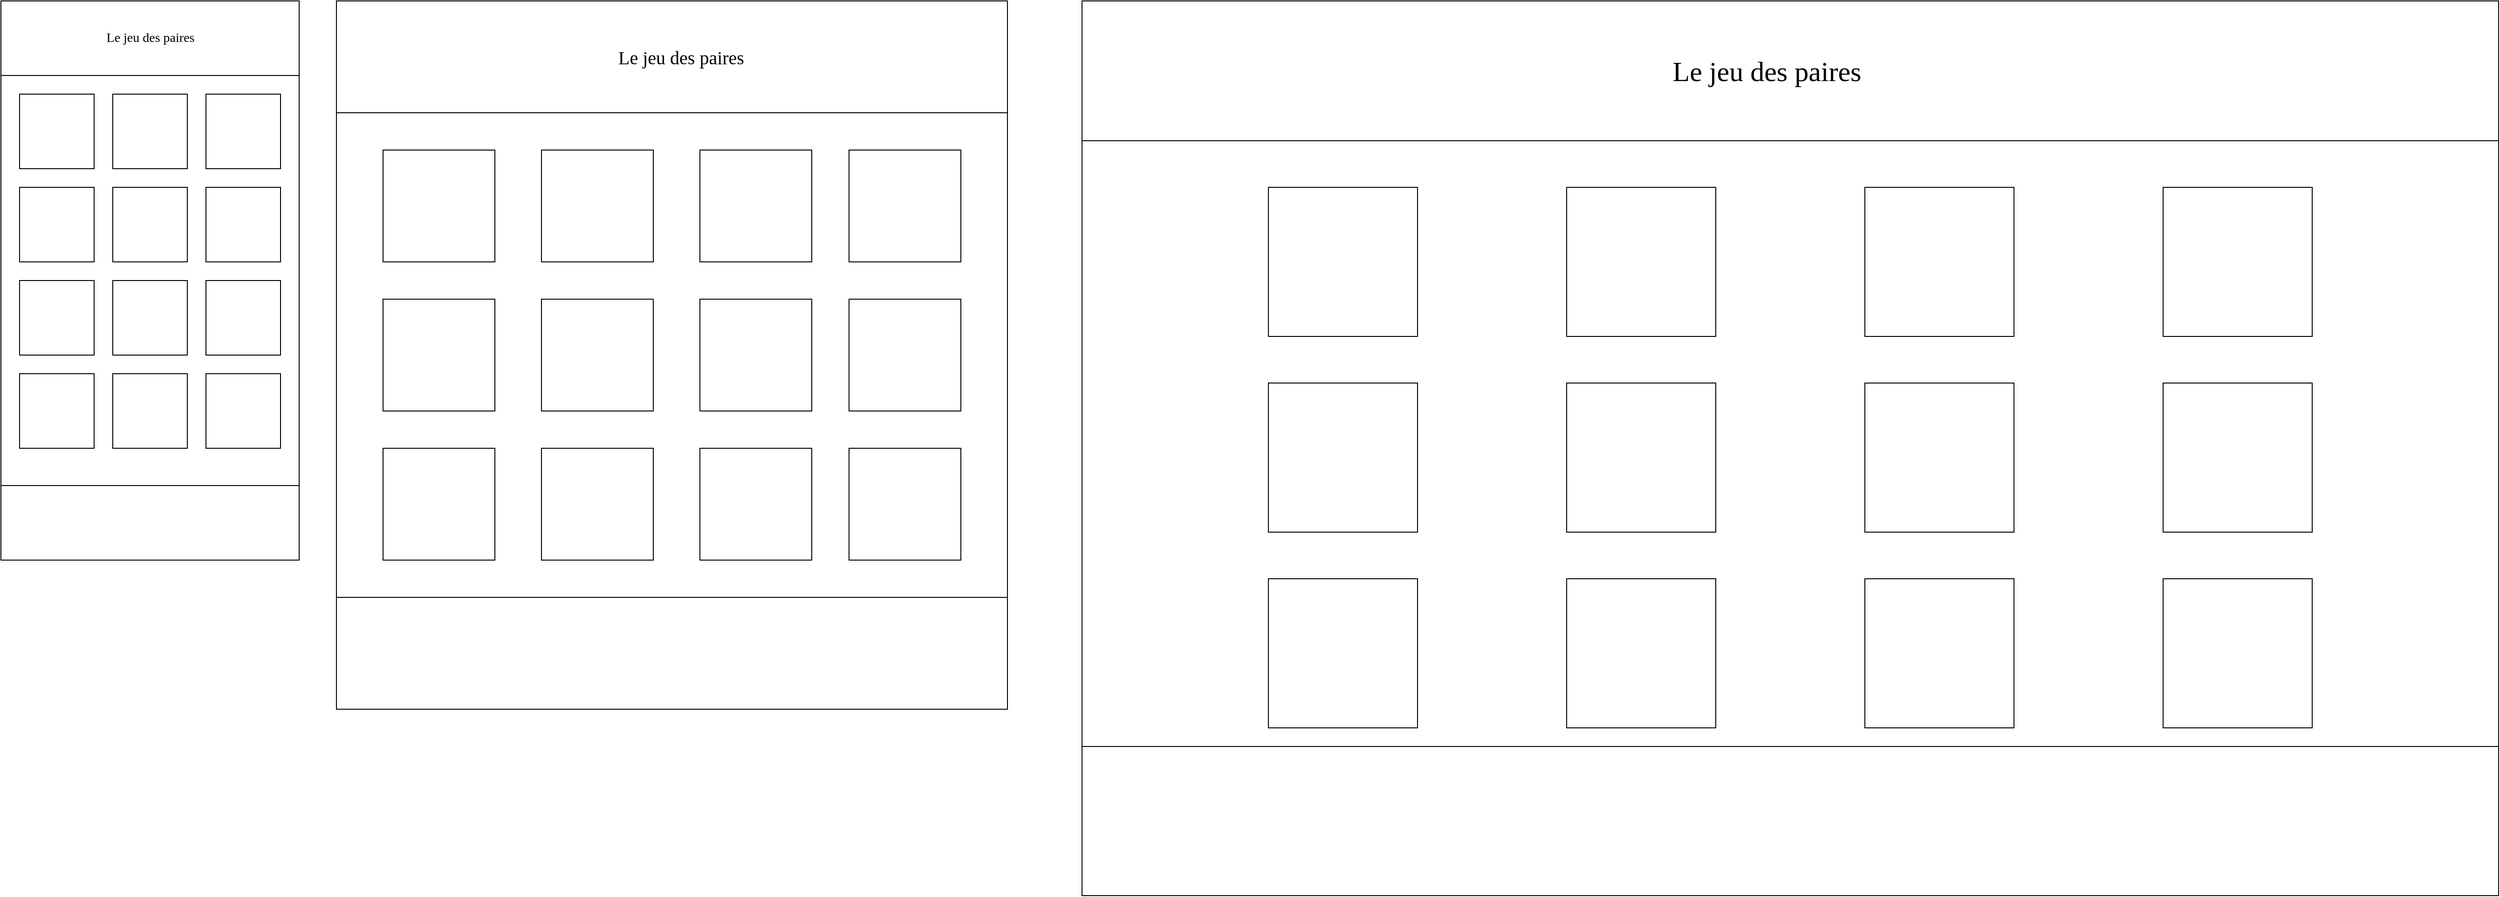 <mxfile version="15.4.0" type="device"><diagram id="_d0o9AIeoFCUk5Rf0N7Y" name="Page-1"><mxGraphModel dx="2734" dy="1411" grid="1" gridSize="10" guides="1" tooltips="1" connect="1" arrows="1" fold="1" page="1" pageScale="1" pageWidth="300" pageHeight="3000" math="0" shadow="0"><root><mxCell id="0"/><mxCell id="1" parent="0"/><mxCell id="3BAeGm4Xov9uZSXiHHQk-36" value="" style="rounded=0;whiteSpace=wrap;html=1;fillColor=none;gradientColor=none;" vertex="1" parent="1"><mxGeometry x="880" width="1520" height="960" as="geometry"/></mxCell><mxCell id="3BAeGm4Xov9uZSXiHHQk-19" value="" style="rounded=0;whiteSpace=wrap;html=1;fillColor=none;gradientColor=none;" vertex="1" parent="1"><mxGeometry x="80" width="720" height="760" as="geometry"/></mxCell><mxCell id="3BAeGm4Xov9uZSXiHHQk-3" value="" style="whiteSpace=wrap;html=1;aspect=fixed;" vertex="1" parent="1"><mxGeometry x="-160" y="200" width="80" height="80" as="geometry"/></mxCell><mxCell id="3BAeGm4Xov9uZSXiHHQk-4" value="" style="whiteSpace=wrap;html=1;aspect=fixed;" vertex="1" parent="1"><mxGeometry x="-60" y="100" width="80" height="80" as="geometry"/></mxCell><mxCell id="3BAeGm4Xov9uZSXiHHQk-5" value="" style="whiteSpace=wrap;html=1;aspect=fixed;" vertex="1" parent="1"><mxGeometry x="-160" y="100" width="80" height="80" as="geometry"/></mxCell><mxCell id="3BAeGm4Xov9uZSXiHHQk-6" value="" style="whiteSpace=wrap;html=1;aspect=fixed;" vertex="1" parent="1"><mxGeometry x="-260" y="200" width="80" height="80" as="geometry"/></mxCell><mxCell id="3BAeGm4Xov9uZSXiHHQk-7" value="" style="whiteSpace=wrap;html=1;aspect=fixed;" vertex="1" parent="1"><mxGeometry x="-260" y="100" width="80" height="80" as="geometry"/></mxCell><mxCell id="3BAeGm4Xov9uZSXiHHQk-8" value="" style="rounded=0;whiteSpace=wrap;html=1;fillColor=none;" vertex="1" parent="1"><mxGeometry x="-280" width="320" height="600" as="geometry"/></mxCell><mxCell id="3BAeGm4Xov9uZSXiHHQk-1" value="" style="rounded=0;whiteSpace=wrap;html=1;" vertex="1" parent="1"><mxGeometry x="-280" width="320" height="80" as="geometry"/></mxCell><mxCell id="3BAeGm4Xov9uZSXiHHQk-2" value="&lt;font face=&quot;Comic Sans MS&quot; style=&quot;font-size: 14px&quot;&gt;Le jeu des paires&lt;/font&gt;" style="text;html=1;strokeColor=none;fillColor=none;align=center;verticalAlign=middle;whiteSpace=wrap;rounded=0;" vertex="1" parent="1"><mxGeometry x="-177.5" y="25" width="115" height="30" as="geometry"/></mxCell><mxCell id="3BAeGm4Xov9uZSXiHHQk-9" value="" style="whiteSpace=wrap;html=1;aspect=fixed;fillColor=default;gradientColor=none;" vertex="1" parent="1"><mxGeometry x="-60" y="200" width="80" height="80" as="geometry"/></mxCell><mxCell id="3BAeGm4Xov9uZSXiHHQk-11" value="" style="whiteSpace=wrap;html=1;aspect=fixed;fillColor=default;gradientColor=none;" vertex="1" parent="1"><mxGeometry x="-260" y="300" width="80" height="80" as="geometry"/></mxCell><mxCell id="3BAeGm4Xov9uZSXiHHQk-12" value="" style="whiteSpace=wrap;html=1;aspect=fixed;fillColor=default;gradientColor=none;" vertex="1" parent="1"><mxGeometry x="-160" y="300" width="80" height="80" as="geometry"/></mxCell><mxCell id="3BAeGm4Xov9uZSXiHHQk-13" value="" style="whiteSpace=wrap;html=1;aspect=fixed;fillColor=default;gradientColor=none;" vertex="1" parent="1"><mxGeometry x="-60" y="300" width="80" height="80" as="geometry"/></mxCell><mxCell id="3BAeGm4Xov9uZSXiHHQk-14" value="" style="whiteSpace=wrap;html=1;aspect=fixed;fillColor=default;gradientColor=none;" vertex="1" parent="1"><mxGeometry x="-260" y="400" width="80" height="80" as="geometry"/></mxCell><mxCell id="3BAeGm4Xov9uZSXiHHQk-15" value="" style="whiteSpace=wrap;html=1;aspect=fixed;fillColor=default;gradientColor=none;" vertex="1" parent="1"><mxGeometry x="-160" y="400" width="80" height="80" as="geometry"/></mxCell><mxCell id="3BAeGm4Xov9uZSXiHHQk-16" value="" style="whiteSpace=wrap;html=1;aspect=fixed;fillColor=default;gradientColor=none;" vertex="1" parent="1"><mxGeometry x="-60" y="400" width="80" height="80" as="geometry"/></mxCell><mxCell id="3BAeGm4Xov9uZSXiHHQk-17" value="" style="rounded=0;whiteSpace=wrap;html=1;fillColor=default;gradientColor=none;" vertex="1" parent="1"><mxGeometry x="-280" y="520" width="320" height="80" as="geometry"/></mxCell><mxCell id="3BAeGm4Xov9uZSXiHHQk-21" value="" style="rounded=0;whiteSpace=wrap;html=1;fillColor=default;gradientColor=none;" vertex="1" parent="1"><mxGeometry x="80" width="720" height="120" as="geometry"/></mxCell><mxCell id="3BAeGm4Xov9uZSXiHHQk-22" value="&lt;font style=&quot;font-size: 20px&quot; data-font-src=&quot;https://fonts.googleapis.com/css?family=Share+Tech+Mono&quot; face=&quot;Comic Sans MS&quot;&gt;Le jeu des paires&lt;/font&gt;" style="text;html=1;strokeColor=none;fillColor=none;align=center;verticalAlign=middle;whiteSpace=wrap;rounded=0;" vertex="1" parent="1"><mxGeometry x="350" y="45" width="200" height="30" as="geometry"/></mxCell><mxCell id="3BAeGm4Xov9uZSXiHHQk-23" value="" style="rounded=0;whiteSpace=wrap;html=1;fillColor=default;gradientColor=none;" vertex="1" parent="1"><mxGeometry x="80" y="640" width="720" height="120" as="geometry"/></mxCell><mxCell id="3BAeGm4Xov9uZSXiHHQk-24" value="" style="whiteSpace=wrap;html=1;aspect=fixed;fillColor=default;gradientColor=none;" vertex="1" parent="1"><mxGeometry x="130" y="160" width="120" height="120" as="geometry"/></mxCell><mxCell id="3BAeGm4Xov9uZSXiHHQk-25" value="" style="whiteSpace=wrap;html=1;aspect=fixed;fillColor=default;gradientColor=none;" vertex="1" parent="1"><mxGeometry x="300" y="160" width="120" height="120" as="geometry"/></mxCell><mxCell id="3BAeGm4Xov9uZSXiHHQk-26" value="" style="whiteSpace=wrap;html=1;aspect=fixed;fillColor=default;gradientColor=none;" vertex="1" parent="1"><mxGeometry x="470" y="160" width="120" height="120" as="geometry"/></mxCell><mxCell id="3BAeGm4Xov9uZSXiHHQk-27" value="" style="whiteSpace=wrap;html=1;aspect=fixed;fillColor=default;gradientColor=none;" vertex="1" parent="1"><mxGeometry x="630" y="160" width="120" height="120" as="geometry"/></mxCell><mxCell id="3BAeGm4Xov9uZSXiHHQk-28" value="" style="whiteSpace=wrap;html=1;aspect=fixed;fillColor=default;gradientColor=none;" vertex="1" parent="1"><mxGeometry x="130" y="320" width="120" height="120" as="geometry"/></mxCell><mxCell id="3BAeGm4Xov9uZSXiHHQk-29" value="" style="whiteSpace=wrap;html=1;aspect=fixed;fillColor=default;gradientColor=none;" vertex="1" parent="1"><mxGeometry x="300" y="320" width="120" height="120" as="geometry"/></mxCell><mxCell id="3BAeGm4Xov9uZSXiHHQk-30" value="" style="whiteSpace=wrap;html=1;aspect=fixed;fillColor=default;gradientColor=none;" vertex="1" parent="1"><mxGeometry x="470" y="320" width="120" height="120" as="geometry"/></mxCell><mxCell id="3BAeGm4Xov9uZSXiHHQk-31" value="" style="whiteSpace=wrap;html=1;aspect=fixed;fillColor=default;gradientColor=none;" vertex="1" parent="1"><mxGeometry x="630" y="320" width="120" height="120" as="geometry"/></mxCell><mxCell id="3BAeGm4Xov9uZSXiHHQk-32" value="" style="whiteSpace=wrap;html=1;aspect=fixed;fillColor=default;gradientColor=none;" vertex="1" parent="1"><mxGeometry x="130" y="480" width="120" height="120" as="geometry"/></mxCell><mxCell id="3BAeGm4Xov9uZSXiHHQk-33" value="" style="whiteSpace=wrap;html=1;aspect=fixed;fillColor=default;gradientColor=none;" vertex="1" parent="1"><mxGeometry x="300" y="480" width="120" height="120" as="geometry"/></mxCell><mxCell id="3BAeGm4Xov9uZSXiHHQk-34" value="" style="whiteSpace=wrap;html=1;aspect=fixed;fillColor=default;gradientColor=none;" vertex="1" parent="1"><mxGeometry x="470" y="480" width="120" height="120" as="geometry"/></mxCell><mxCell id="3BAeGm4Xov9uZSXiHHQk-35" value="" style="whiteSpace=wrap;html=1;aspect=fixed;fillColor=default;gradientColor=none;" vertex="1" parent="1"><mxGeometry x="630" y="480" width="120" height="120" as="geometry"/></mxCell><mxCell id="3BAeGm4Xov9uZSXiHHQk-38" value="" style="rounded=0;whiteSpace=wrap;html=1;fillColor=default;gradientColor=none;" vertex="1" parent="1"><mxGeometry x="880" width="1520" height="150" as="geometry"/></mxCell><mxCell id="3BAeGm4Xov9uZSXiHHQk-39" value="&lt;font style=&quot;font-size: 30px&quot; face=&quot;Comic Sans MS&quot;&gt;Le jeu des paires&lt;/font&gt;" style="text;html=1;strokeColor=none;fillColor=none;align=center;verticalAlign=middle;whiteSpace=wrap;rounded=0;" vertex="1" parent="1"><mxGeometry x="1380" y="60" width="470" height="30" as="geometry"/></mxCell><mxCell id="3BAeGm4Xov9uZSXiHHQk-40" value="" style="whiteSpace=wrap;html=1;aspect=fixed;fillColor=default;gradientColor=none;" vertex="1" parent="1"><mxGeometry x="1080" y="200" width="160" height="160" as="geometry"/></mxCell><mxCell id="3BAeGm4Xov9uZSXiHHQk-41" value="" style="rounded=0;whiteSpace=wrap;html=1;fillColor=default;gradientColor=none;" vertex="1" parent="1"><mxGeometry x="880" y="800" width="1520" height="160" as="geometry"/></mxCell><mxCell id="3BAeGm4Xov9uZSXiHHQk-42" value="" style="whiteSpace=wrap;html=1;aspect=fixed;fillColor=default;gradientColor=none;" vertex="1" parent="1"><mxGeometry x="1080" y="410" width="160" height="160" as="geometry"/></mxCell><mxCell id="3BAeGm4Xov9uZSXiHHQk-43" value="" style="whiteSpace=wrap;html=1;aspect=fixed;fillColor=default;gradientColor=none;" vertex="1" parent="1"><mxGeometry x="1080" y="620" width="160" height="160" as="geometry"/></mxCell><mxCell id="3BAeGm4Xov9uZSXiHHQk-44" value="" style="whiteSpace=wrap;html=1;aspect=fixed;fillColor=default;gradientColor=none;" vertex="1" parent="1"><mxGeometry x="1400" y="200" width="160" height="160" as="geometry"/></mxCell><mxCell id="3BAeGm4Xov9uZSXiHHQk-45" value="" style="whiteSpace=wrap;html=1;aspect=fixed;fillColor=default;gradientColor=none;" vertex="1" parent="1"><mxGeometry x="1400" y="410" width="160" height="160" as="geometry"/></mxCell><mxCell id="3BAeGm4Xov9uZSXiHHQk-46" value="" style="whiteSpace=wrap;html=1;aspect=fixed;fillColor=default;gradientColor=none;" vertex="1" parent="1"><mxGeometry x="1400" y="620" width="160" height="160" as="geometry"/></mxCell><mxCell id="3BAeGm4Xov9uZSXiHHQk-47" value="" style="whiteSpace=wrap;html=1;aspect=fixed;fillColor=default;gradientColor=none;" vertex="1" parent="1"><mxGeometry x="1720" y="200" width="160" height="160" as="geometry"/></mxCell><mxCell id="3BAeGm4Xov9uZSXiHHQk-48" value="" style="whiteSpace=wrap;html=1;aspect=fixed;fillColor=default;gradientColor=none;" vertex="1" parent="1"><mxGeometry x="1720" y="410" width="160" height="160" as="geometry"/></mxCell><mxCell id="3BAeGm4Xov9uZSXiHHQk-49" value="" style="whiteSpace=wrap;html=1;aspect=fixed;fillColor=default;gradientColor=none;" vertex="1" parent="1"><mxGeometry x="1720" y="620" width="160" height="160" as="geometry"/></mxCell><mxCell id="3BAeGm4Xov9uZSXiHHQk-50" value="" style="whiteSpace=wrap;html=1;aspect=fixed;fillColor=default;gradientColor=none;" vertex="1" parent="1"><mxGeometry x="2040" y="200" width="160" height="160" as="geometry"/></mxCell><mxCell id="3BAeGm4Xov9uZSXiHHQk-51" value="" style="whiteSpace=wrap;html=1;aspect=fixed;fillColor=default;gradientColor=none;" vertex="1" parent="1"><mxGeometry x="2040" y="410" width="160" height="160" as="geometry"/></mxCell><mxCell id="3BAeGm4Xov9uZSXiHHQk-52" value="" style="whiteSpace=wrap;html=1;aspect=fixed;fillColor=default;gradientColor=none;" vertex="1" parent="1"><mxGeometry x="2040" y="620" width="160" height="160" as="geometry"/></mxCell></root></mxGraphModel></diagram></mxfile>